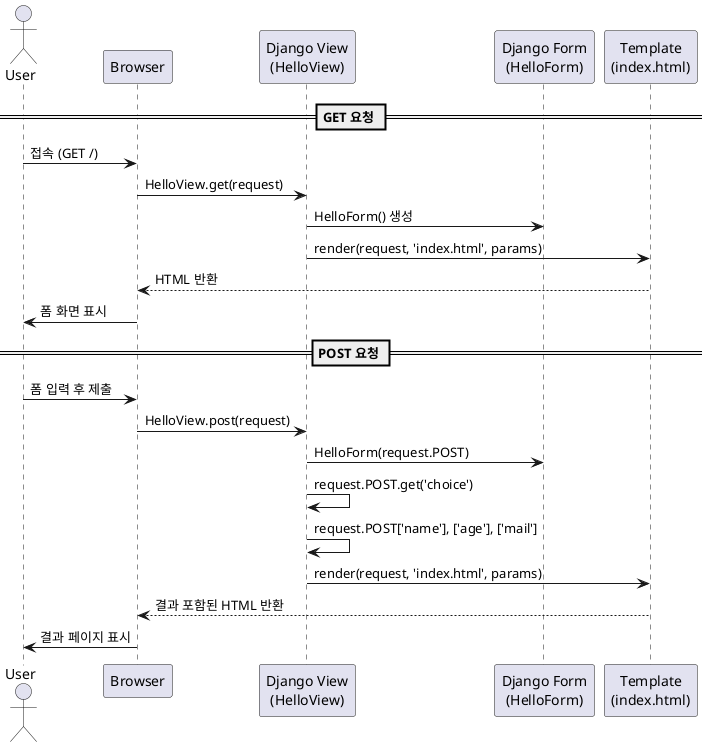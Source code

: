 @startuml
actor User
participant "Browser" as Browser
participant "Django View\n(HelloView)" as View
participant "Django Form\n(HelloForm)" as Form
participant "Template\n(index.html)" as Template

== GET 요청 ==
User -> Browser : 접속 (GET /)
Browser -> View : HelloView.get(request)
View -> Form : HelloForm() 생성
View -> Template : render(request, 'index.html', params)
Template --> Browser : HTML 반환
Browser -> User : 폼 화면 표시

== POST 요청 ==
User -> Browser : 폼 입력 후 제출
Browser -> View : HelloView.post(request)
View -> Form : HelloForm(request.POST)
View -> View : request.POST.get('choice')
View -> View : request.POST['name'], ['age'], ['mail']
View -> Template : render(request, 'index.html', params)
Template --> Browser : 결과 포함된 HTML 반환
Browser -> User : 결과 페이지 표시

@enduml